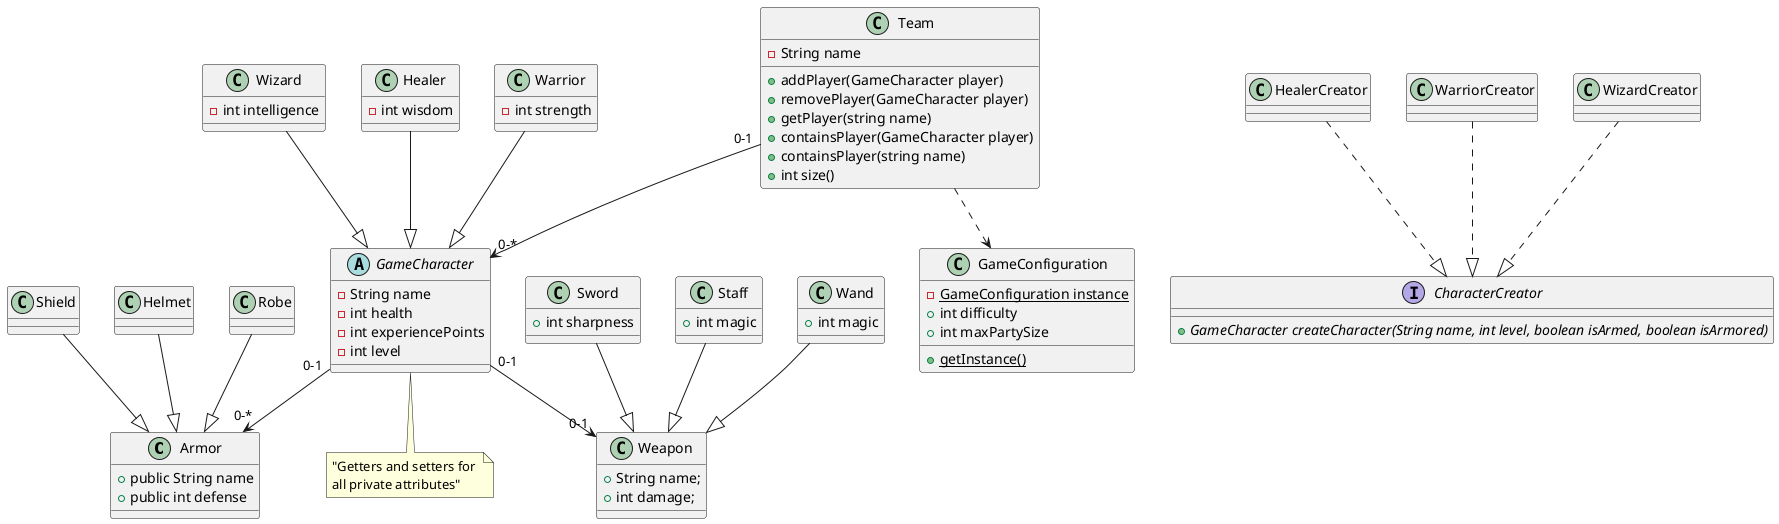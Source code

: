 @startuml
'https://plantuml.com/class-diagram

class Armor {
    + public String name
    + public int defense
}
Helmet --|> Armor
Robe --|> Armor
Shield --|> Armor

GameCharacter "0-1" --> "0-1" Weapon
GameCharacter "0-1" --> "0-*" Armor

abstract class GameCharacter {
    - String name
    - int health
    - int experiencePoints
    - int level
}

note bottom of GameCharacter: "Getters and setters for \nall private attributes"


class Warrior {
    - int strength
}
Warrior --|> GameCharacter

class Wizard {
    - int intelligence
}
Wizard --|> GameCharacter

class Healer {
    - int wisdom
}
Healer --|> GameCharacter

class Weapon {
    + String name;
    + int damage;
}

class Sword {
    + int sharpness
}
Sword --|> Weapon

class Staff {
    + int magic
}
Staff --|> Weapon

class Wand {
    + int magic
}
Wand --|> Weapon

class Team {
    - String name
    + addPlayer(GameCharacter player)
    + removePlayer(GameCharacter player)
    + getPlayer(string name)
    + containsPlayer(GameCharacter player)
    + containsPlayer(string name)
    + int size()
}

Team "0-1" --> "0-*" GameCharacter

class GameConfiguration {
    {static} - GameConfiguration instance
    + int difficulty
    + int maxPartySize
    {static} + getInstance()
}

Team ..> GameConfiguration

interface CharacterCreator {
    {abstract} +GameCharacter createCharacter(String name, int level, boolean isArmed, boolean isArmored)
}

HealerCreator ..|> CharacterCreator
WarriorCreator ..|> CharacterCreator
WizardCreator ..|> CharacterCreator


@enduml